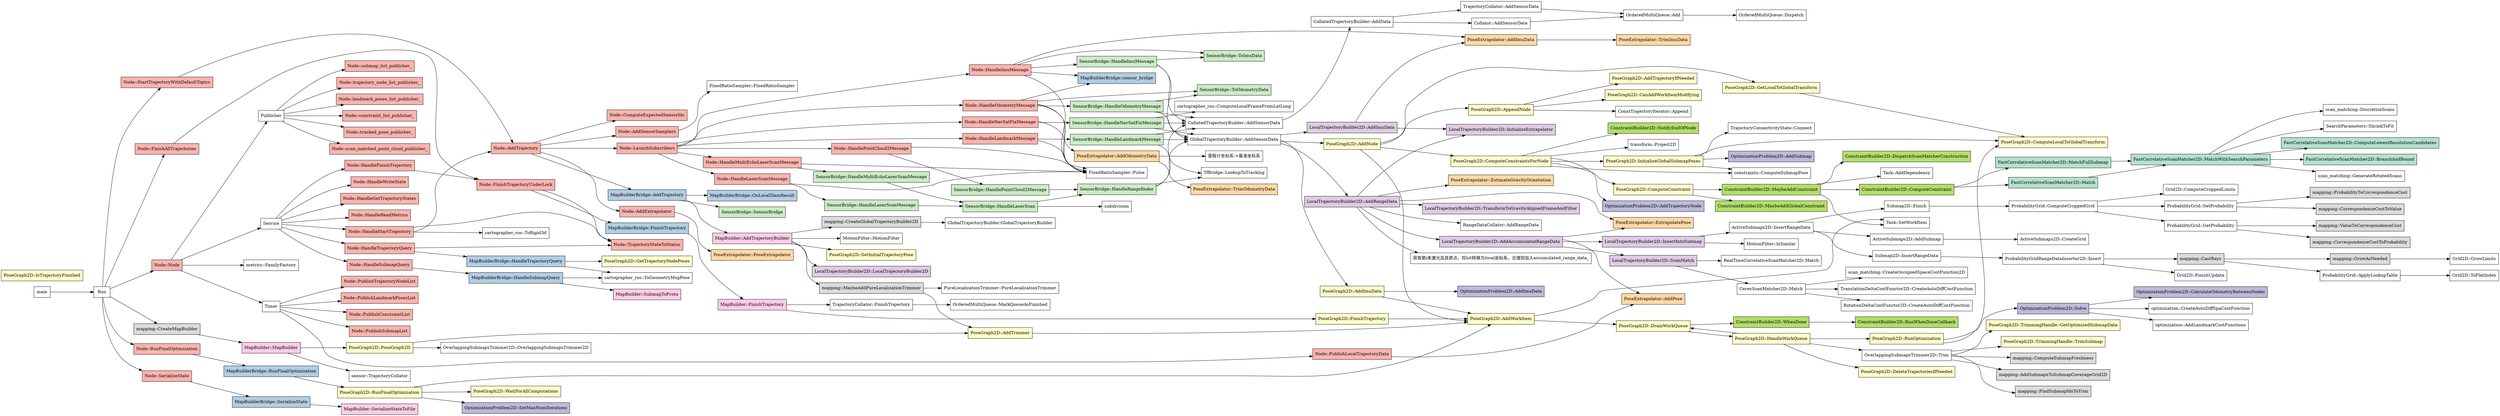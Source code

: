 digraph cartographer{
    rankdir="LR" // 布局从左到右
    node [shape=record]; // 设置所有节点为矩形
    
    subgraph Node1{
        node [style=filled]; // 设置填充颜色模式
        node [fillcolor="#fbb4ae"]; // 设置填充颜色 
        "Node::Node";"Node::StartTrajectoryWithDefaultTopics";"Node::FinishAllTrajectories";"Node::RunFinalOptimization";"Node::SerializeState";
        "Node::HandleSubmapQuery";"Node::HandleTrajectoryQuery";"Node::HandleStartTrajectory";"Node::HandleFinishTrajectory";"Node::HandleWriteState";
        "Node::HandleGetTrajectoryStates";"Node::HandleReadMetrics";"Node::PublishSubmapList";"Node::PublishLocalTrajectoryData";"Node::PublishTrajectoryNodeList";
        "Node::PublishLandmarkPosesList";"Node::PublishConstraintList";"Node::TrajectoryStateToStatus";
        "Node::TrajectoryStateToStatus";"Node::AddTrajectory";"Node::FinishTrajectoryUnderLock";"Node::TrajectoryStateToStatus";
        "Node::ComputeExpectedSensorIds";"Node::AddExtrapolator";"Node::AddSensorSamplers";"Node::LaunchSubscribers";"Node::HandleLaserScanMessage";
        "Node::HandleMultiEchoLaserScanMessage";"Node::HandlePointCloud2Message";"Node::HandleImuMessage";"Node::HandleOdometryMessage";"Node::HandleNavSatFixMessage";
        "Node::HandleLandmarkMessage";"Node::submap_list_publisher_";"Node::trajectory_node_list_publisher_";"Node::landmark_poses_list_publisher_";"Node::constraint_list_publisher_";
        "Node::tracked_pose_publisher_";"Node::scan_matched_point_cloud_publisher_"
    }

    subgraph MapBuilderBridge{
        node [style=filled];
        node [fillcolor="#b3cde3"];
        "MapBuilderBridge::SerializeState";"MapBuilderBridge::RunFinalOptimization";"MapBuilderBridge::HandleSubmapQuery";"MapBuilderBridge::HandleTrajectoryQuery";
        "MapBuilderBridge::AddTrajectory";"MapBuilderBridge::FinishTrajectory";"MapBuilderBridge::sensor_bridge";"MapBuilderBridge::OnLocalSlamResult";
    }

    subgraph SensorBridge{
        node [style=filled];
        node [fillcolor="#ccebc5"];
        "SensorBridge::SensorBridge";"SensorBridge::HandleNavSatFixMessage";"SensorBridge::HandleLandmarkMessage";"SensorBridge::HandleMultiEchoLaserScanMessage";
        "SensorBridge::HandleLaserScanMessage";"SensorBridge::HandleOdometryMessage";"SensorBridge::HandleImuMessage";"SensorBridge::HandlePointCloud2Message";
        "SensorBridge::HandleRangefinder";"SensorBridge::HandleLaserScan";"SensorBridge::ToOdometryData";"SensorBridge::ToImuData";
    }

    subgraph MapBuilder{
        node [style=filled];
        node [fillcolor="#fccde5"];
        "MapBuilder::SerializeStateToFile";"MapBuilder::SubmapToProto";"MapBuilder::AddTrajectoryBuilder";"MapBuilder::FinishTrajectory";"MapBuilder::MapBuilder";
    }

    subgraph PoseExtrapolator{
        node [style=filled];
        node [fillcolor="#fed9a6"];
        "PoseExtrapolator::AddPose";"PoseExtrapolator::PoseExtrapolator";"PoseExtrapolator::AddImuData";"PoseExtrapolator::AddOdometryData";"PoseExtrapolator::ExtrapolatePose";
        "PoseExtrapolator::EstimateGravityOrientation";"PoseExtrapolator::TrimImuData";"PoseExtrapolator::TrimOdometryData";
    }

    subgraph PoseGraph2D{
        node [style=filled];
        node [fillcolor="#ffffcc"];
        "PoseGraph2D::PoseGraph2D";"PoseGraph2D::AddTrimmer";"PoseGraph2D::AddWorkItem";"PoseGraph2D::FinishTrajectory";"PoseGraph2D::IsTrajectoryFinished";
        "PoseGraph2D::HandleWorkQueue";"PoseGraph2D::RunOptimization";"PoseGraph2D::AddImuData";"PoseGraph2D::DrainWorkQueue";"PoseGraph2D::SetInitialTrajectoryPose";
        "PoseGraph2D::AddNode";"PoseGraph2D::GetLocalToGlobalTransform";"PoseGraph2D::AppendNode";"PoseGraph2D::AddWorkItem";"PoseGraph2D::ComputeLocalToGlobalTransform";
        "PoseGraph2D::AddTrajectoryIfNeeded";"PoseGraph2D::CanAddWorkItemModifying";"PoseGraph2D::DeleteTrajectoriesIfNeeded";"PoseGraph2D::GetTrajectoryNodePoses";
        "PoseGraph2D::TrimmingHandle::GetOptimizedSubmapData";"PoseGraph2D::TrimmingHandle::TrimSubmap";"PoseGraph2D::ComputeConstraint";"PoseGraph2D::InitializeGlobalSubmapPoses";
        "PoseGraph2D::RunFinalOptimization";"PoseGraph2D::WaitForAllComputations";"PoseGraph2D::ComputeConstraintsForNode";
    }

    subgraph LocalTrajectoryBuilder2D{
        node [style=filled];
        node [fillcolor="#decbe4"];
        "LocalTrajectoryBuilder2D::LocalTrajectoryBuilder2D";"LocalTrajectoryBuilder2D::AddRangeData";"LocalTrajectoryBuilder2D::AddImuData";
        "LocalTrajectoryBuilder2D::InitializeExtrapolator";"LocalTrajectoryBuilder2D::AddAccumulatedRangeData";"LocalTrajectoryBuilder2D::TransformToGravityAlignedFrameAndFilter";
        "LocalTrajectoryBuilder2D::ScanMatch";"LocalTrajectoryBuilder2D::InsertIntoSubmap";
    }

    subgraph OptimizationProblem2D{
        node [style=filled];
        node [fillcolor="#bebada"];
        "OptimizationProblem2D::Solve";"OptimizationProblem2D::AddImuData";"OptimizationProblem2D::AddSubmap";"OptimizationProblem2D::SetMaxNumIterations";
        "OptimizationProblem2D::AddTrajectoryNode";"OptimizationProblem2D::CalculateOdometryBetweenNodes"
    }

    subgraph ConstraintBuilder2D{
        node [style=filled];
        node [fillcolor="#b3de69"];
        "ConstraintBuilder2D::WhenDone";"ConstraintBuilder2D::MaybeAddConstraint";"ConstraintBuilder2D::MaybeAddGlobalConstraint";"ConstraintBuilder2D::NotifyEndOfNode";
        "ConstraintBuilder2D::DispatchScanMatcherConstruction";"ConstraintBuilder2D::ComputeConstraint";"ConstraintBuilder2D::RunWhenDoneCallback";
    }

    subgraph FastCorrelativeScanMatcher2D{
        node [style=filled];
        node [fillcolor="#b3e2cd"];
        "FastCorrelativeScanMatcher2D::MatchFullSubmap";"FastCorrelativeScanMatcher2D::Match";"FastCorrelativeScanMatcher2D::MatchWithSearchParameters";
        "FastCorrelativeScanMatcher2D::ComputeLowestResolutionCandidates";"FastCorrelativeScanMatcher2D::BranchAndBound";
    }

    subgraph mapping{
        node [style=filled];
        node [fillcolor="#dcdcdc"];
        "mapping::CreateMapBuilder";"mapping::CreateGlobalTrajectoryBuilder2D";"mapping::MaybeAddPureLocalizationTrimmer";"mapping::ComputeSubmapFreshness";
        "mapping::AddSubmapsToSubmapCoverageGrid2D";"mapping::FindSubmapIdsToTrim";"mapping::CastRays";"mapping::GrowAsNeeded";
        "mapping::ProbabilityToCorrespondenceCost";"mapping::CorrespondenceCostToValue";"mapping::ValueToCorrespondenceCost";"mapping::CorrespondenceCostToProbability";
    }
    
    main->Run;

    Run->{
        "mapping::CreateMapBuilder";
        "Node::Node";
        "Node::StartTrajectoryWithDefaultTopics";
        "Node::FinishAllTrajectories";
        "Node::RunFinalOptimization";
        "Node::SerializeState";};
    
    "mapping::CreateMapBuilder"->"MapBuilder::MapBuilder"->{"PoseGraph2D::PoseGraph2D";"sensor::TrajectoryCollator"};
        "PoseGraph2D::PoseGraph2D"->{"PoseGraph2D::AddTrimmer";"OverlappingSubmapsTrimmer2D::OverlappingSubmapsTrimmer2D"};

    "Node::Node"->{"metrics::FamilyFactory";Publisher;Service;Timer};
        Publisher->{"Node::submap_list_publisher_";"Node::trajectory_node_list_publisher_";"Node::landmark_poses_list_publisher_";"Node::constraint_list_publisher_";"Node::tracked_pose_publisher_";"Node::scan_matched_point_cloud_publisher_"};
        Service->{"Node::HandleSubmapQuery";"Node::HandleTrajectoryQuery";"Node::HandleStartTrajectory";"Node::HandleFinishTrajectory";"Node::HandleWriteState";"Node::HandleGetTrajectoryStates";"Node::HandleReadMetrics";};
        Timer->{"Node::PublishSubmapList";"Node::PublishLocalTrajectoryData";"Node::PublishTrajectoryNodeList";"Node::PublishLandmarkPosesList";"Node::PublishConstraintList"};

        "Node::HandleSubmapQuery"->"MapBuilderBridge::HandleSubmapQuery"->{"MapBuilder::SubmapToProto";"cartographer_ros::ToGeometryMsgPose"};
        "Node::HandleTrajectoryQuery"->{"Node::TrajectoryStateToStatus";"MapBuilderBridge::HandleTrajectoryQuery"};
            "MapBuilderBridge::HandleTrajectoryQuery"->{"PoseGraph2D::GetTrajectoryNodePoses";"cartographer_ros::ToGeometryMsgPose"};
        "Node::HandleStartTrajectory"->{"cartographer_ros::ToRigid3d";"Node::TrajectoryStateToStatus";"Node::AddTrajectory"};
        "Node::HandleFinishTrajectory"->"Node::FinishTrajectoryUnderLock"->{"Node::TrajectoryStateToStatus";"MapBuilderBridge::FinishTrajectory"};
            "MapBuilderBridge::FinishTrajectory"->"MapBuilder::FinishTrajectory"->{"TrajectoryCollator::FinishTrajectory";"PoseGraph2D::FinishTrajectory"};
                "TrajectoryCollator::FinishTrajectory"->"OrderedMultiQueue::MarkQueueAsFinished";
                "PoseGraph2D::FinishTrajectory"->"PoseGraph2D::AddWorkItem";
        
        "Node::PublishLocalTrajectoryData"->"PoseExtrapolator::AddPose";
    
    "Node::StartTrajectoryWithDefaultTopics"->"Node::AddTrajectory"->{"Node::ComputeExpectedSensorIds";"MapBuilderBridge::AddTrajectory";"Node::AddExtrapolator";"Node::AddSensorSamplers";"Node::LaunchSubscribers"};
        "MapBuilderBridge::AddTrajectory"->{"MapBuilder::AddTrajectoryBuilder";"MapBuilderBridge::OnLocalSlamResult";"SensorBridge::SensorBridge"};
            "MapBuilder::AddTrajectoryBuilder"->{"MotionFilter::MotionFilter";"LocalTrajectoryBuilder2D::LocalTrajectoryBuilder2D";"mapping::CreateGlobalTrajectoryBuilder2D";"mapping::MaybeAddPureLocalizationTrimmer";"PoseGraph2D::SetInitialTrajectoryPose"};
                "mapping::CreateGlobalTrajectoryBuilder2D"->"GlobalTrajectoryBuilder:GlobalTrajectoryBuilder";
                "mapping::MaybeAddPureLocalizationTrimmer"->{"PoseGraph2D::AddTrimmer";"PureLocalizationTrimmer::PureLocalizationTrimmer"};
                    "PoseGraph2D::AddTrimmer"->"PoseGraph2D::AddWorkItem"->{"Task::SetWorkItem";"PoseGraph2D::DrainWorkQueue"};
                        "PoseGraph2D::DrainWorkQueue"->{"ConstraintBuilder2D::WhenDone";"PoseGraph2D::HandleWorkQueue"};
                            "ConstraintBuilder2D::WhenDone"->"ConstraintBuilder2D::RunWhenDoneCallback";
                            "PoseGraph2D::HandleWorkQueue"->{"PoseGraph2D::RunOptimization":"PoseGraph2D::UpdateTrajectoryConnectivity";"PoseGraph2D::DeleteTrajectoriesIfNeeded";"OverlappingSubmapsTrimmer2D::Trim";"PoseGraph2D::DrainWorkQueue"};
                                "PoseGraph2D::RunOptimization"->{"OptimizationProblem2D::Solve";"PoseGraph2D::ComputeLocalToGlobalTransform"}
                                    "OptimizationProblem2D::Solve"->{"optimization::CreateAutoDiffSpaCostFunction";"optimization::AddLandmarkCostFunctions";"OptimizationProblem2D::CalculateOdometryBetweenNodes"};
                            "OverlappingSubmapsTrimmer2D::Trim"->{"PoseGraph2D::TrimmingHandle::GetOptimizedSubmapData";"mapping::ComputeSubmapFreshness";"mapping::AddSubmapsToSubmapCoverageGrid2D";"mapping::FindSubmapIdsToTrim";"PoseGraph2D::TrimmingHandle::TrimSubmap"};
            "Node::AddExtrapolator"->"PoseExtrapolator::PoseExtrapolator";
            "Node::AddSensorSamplers"->"FixedRatioSampler::FixedRatioSampler";
    
    "Node::LaunchSubscribers"->{"Node::HandleLaserScanMessage";"Node::HandleMultiEchoLaserScanMessage";"Node::HandlePointCloud2Message";"Node::HandleImuMessage";"Node::HandleOdometryMessage";"Node::HandleNavSatFixMessage";"Node::HandleLandmarkMessage"};
        "Node::HandleLaserScanMessage"->{"FixedRatioSampler::Pulse";"SensorBridge::HandleLaserScanMessage"};
            "SensorBridge::HandleLaserScanMessage"->"SensorBridge::HandleLaserScan"->{subdivision;"SensorBridge::HandleRangefinder"};
                "SensorBridge::HandleRangefinder"->{"TfBridge::LookupToTracking";"CollatedTrajectoryBuilder::AddSensorData";"GlobalTrajectoryBuilder::AddSensorData"};
                    "CollatedTrajectoryBuilder::AddSensorData"->"CollatedTrajectoryBuilder::AddData"->"TrajectoryCollator::AddSensorData"->"OrderedMultiQueue::Add"->"OrderedMultiQueue::Dispatch";
                    "GlobalTrajectoryBuilder::AddSensorData"->{"LocalTrajectoryBuilder2D::AddRangeData";"PoseGraph2D::AddNode"};
                        "LocalTrajectoryBuilder2D::AddRangeData"->{"RangeDataCollator::AddRangeData";"LocalTrajectoryBuilder2D::InitializeExtrapolator";"PoseExtrapolator::ExtrapolatePose";"获取第i束激光及其原点，将hit转换为local坐标系，合理则加入accumulated_range_data_";"PoseExtrapolator::EstimateGravityOrientation";"LocalTrajectoryBuilder2D::AddAccumulatedRangeData";"LocalTrajectoryBuilder2D::TransformToGravityAlignedFrameAndFilter"};
                            "LocalTrajectoryBuilder2D::AddAccumulatedRangeData"->{"PoseExtrapolator::ExtrapolatePose";"LocalTrajectoryBuilder2D::ScanMatch";"PoseExtrapolator::AddPose";"LocalTrajectoryBuilder2D::InsertIntoSubmap"};
                                "LocalTrajectoryBuilder2D::ScanMatch"->{"RealTimeCorrelativeScanMatcher2D::Match";"CeresScanMatcher2D::Match"};
                                    "CeresScanMatcher2D::Match"->{"scan_matching::CreateOccupiedSpaceCostFunction2D";"TranslationDeltaCostFunctor2D::CreateAutoDiffCostFunction";"RotationDeltaCostFunctor2D::CreateAutoDiffCostFunction"};
                                "LocalTrajectoryBuilder2D::InsertIntoSubmap"->{"MotionFilter::IsSimilar";"ActiveSubmaps2D::InsertRangeData"};
                                    "ActiveSubmaps2D::InsertRangeData"->{"ActiveSubmaps2D::AddSubmap";"Submap2D::InsertRangeData";"Submap2D::Finish"};
                                        "ActiveSubmaps2D::AddSubmap"->"ActiveSubmaps2D::CreateGrid";
                                        "Submap2D::InsertRangeData"->"ProbabilityGridRangeDataInserter2D::Insert"->{"mapping::CastRays";"Grid2D::FinishUpdate"};
                                            "mapping::CastRays"->{"mapping::GrowAsNeeded";"ProbabilityGrid::ApplyLookupTable"};
                                                "mapping::GrowAsNeeded"->"Grid2D::GrowLimits";
                                                "ProbabilityGrid::ApplyLookupTable"->"Grid2D::ToFlatIndex";
                                        "Submap2D::Finish"->"ProbabilityGrid::ComputeCroppedGrid"->{"Grid2D::ComputeCroppedLimits";"ProbabilityGrid::SetProbability";"ProbabilityGrid::GetProbability"};
                                            "ProbabilityGrid::SetProbability"->{"mapping::ProbabilityToCorrespondenceCost";"mapping::CorrespondenceCostToValue"};
                                            "ProbabilityGrid::GetProbability"->{"mapping::ValueToCorrespondenceCost";"mapping::CorrespondenceCostToProbability"};
                        "PoseGraph2D::AddNode"->{"PoseGraph2D::GetLocalToGlobalTransform";"PoseGraph2D::AppendNode";"PoseGraph2D::AddWorkItem";"PoseGraph2D::ComputeConstraintsForNode"};
                            "PoseGraph2D::GetLocalToGlobalTransform"->"PoseGraph2D::ComputeLocalToGlobalTransform";
                            "PoseGraph2D::AppendNode"->{"PoseGraph2D::AddTrajectoryIfNeeded";"PoseGraph2D::CanAddWorkItemModifying";"ConstTrajectoryIterator::Append"};
                            "PoseGraph2D::ComputeConstraintsForNode"->{"PoseGraph2D::InitializeGlobalSubmapPoses";"OptimizationProblem2D::AddTrajectoryNode";"transform::Project2D";"constraints::ComputeSubmapPose";"PoseGraph2D::ComputeConstraint";"ConstraintBuilder2D::NotifyEndOfNode"};
                                "PoseGraph2D::InitializeGlobalSubmapPoses"->{"TrajectoryConnectivityState::Connect";"OptimizationProblem2D::AddSubmap";"PoseGraph2D::ComputeLocalToGlobalTransform";"constraints::ComputeSubmapPose"};
                                "PoseGraph2D::ComputeConstraint"->{"ConstraintBuilder2D::MaybeAddConstraint";"ConstraintBuilder2D::MaybeAddGlobalConstraint"};
                                    "ConstraintBuilder2D::MaybeAddConstraint"->{"ConstraintBuilder2D::DispatchScanMatcherConstruction";"Task::SetWorkItem";"ConstraintBuilder2D::ComputeConstraint";"Task::AddDependency"};
                                        "ConstraintBuilder2D::ComputeConstraint"->{"FastCorrelativeScanMatcher2D::MatchFullSubmap";"FastCorrelativeScanMatcher2D::Match"}->"FastCorrelativeScanMatcher2D::MatchWithSearchParameters"->{"scan_matching::GenerateRotatedScans";"scan_matching::DiscretizeScans";"SearchParameters::ShrinkToFit";"FastCorrelativeScanMatcher2D::ComputeLowestResolutionCandidates";"FastCorrelativeScanMatcher2D::BranchAndBound"};
        "Node::HandleMultiEchoLaserScanMessage"->{"FixedRatioSampler::Pulse";"SensorBridge::HandleMultiEchoLaserScanMessage"};
            "SensorBridge::HandleMultiEchoLaserScanMessage"->"SensorBridge::HandleLaserScan";
        "Node::HandlePointCloud2Message"->{"FixedRatioSampler::Pulse";"SensorBridge::HandlePointCloud2Message"};
            "SensorBridge::HandlePointCloud2Message"->"SensorBridge::HandleRangefinder";
        "Node::HandleImuMessage"->{"FixedRatioSampler::Pulse";"MapBuilderBridge::sensor_bridge";"SensorBridge::ToImuData";"PoseExtrapolator::AddImuData";"SensorBridge::HandleImuMessage"};
            "PoseExtrapolator::AddImuData"->"PoseExtrapolator::TrimImuData";
            "SensorBridge::HandleImuMessage"->{"SensorBridge::ToImuData";"CollatedTrajectoryBuilder::AddSensorData";"GlobalTrajectoryBuilder::AddSensorData"};
                "CollatedTrajectoryBuilder::AddData"->"Collator::AddSensorData"->"OrderedMultiQueue::Add";
                "GlobalTrajectoryBuilder::AddSensorData"->{"LocalTrajectoryBuilder2D::AddImuData";"PoseGraph2D::AddImuData"};
                    "LocalTrajectoryBuilder2D::AddImuData"->{"LocalTrajectoryBuilder2D::InitializeExtrapolator";"PoseExtrapolator::AddImuData"};
                    "PoseGraph2D::AddImuData"->{"PoseGraph2D::AddWorkItem";"OptimizationProblem2D::AddImuData"};
        "Node::HandleOdometryMessage"->{"FixedRatioSampler::Pulse";"MapBuilderBridge::sensor_bridge";"SensorBridge::ToOdometryData";"PoseExtrapolator::AddOdometryData";"SensorBridge::HandleOdometryMessage"};
            "PoseExtrapolator::AddOdometryData"->{"PoseExtrapolator::TrimOdometryData";"里程计坐标系->基准坐标系"};
            "SensorBridge::HandleOdometryMessage"->{"SensorBridge::ToOdometryData";{"CollatedTrajectoryBuilder::AddSensorData";"GlobalTrajectoryBuilder::AddSensorData"}};
        "Node::HandleNavSatFixMessage"->{"FixedRatioSampler::Pulse";"SensorBridge::HandleNavSatFixMessage"};
            "SensorBridge::HandleNavSatFixMessage"->{"cartographer_ros::ComputeLocalFrameFromLatLong";{"CollatedTrajectoryBuilder::AddSensorData";"GlobalTrajectoryBuilder::AddSensorData"}};
        "Node::HandleLandmarkMessage"->{"FixedRatioSampler::Pulse";"SensorBridge::HandleLandmarkMessage"};
            "SensorBridge::HandleLandmarkMessage"->{"TfBridge::LookupToTracking";{"CollatedTrajectoryBuilder::AddSensorData";"GlobalTrajectoryBuilder::AddSensorData"}};

    "Node::FinishAllTrajectories"->"Node::FinishTrajectoryUnderLock";
    "Node::RunFinalOptimization"->"MapBuilderBridge::RunFinalOptimization"->"PoseGraph2D::RunFinalOptimization"->{"PoseGraph2D::AddWorkItem";"OptimizationProblem2D::SetMaxNumIterations";"PoseGraph2D::WaitForAllComputations"};
    "Node::SerializeState"->"MapBuilderBridge::SerializeState"->"MapBuilder::SerializeStateToFile"
}